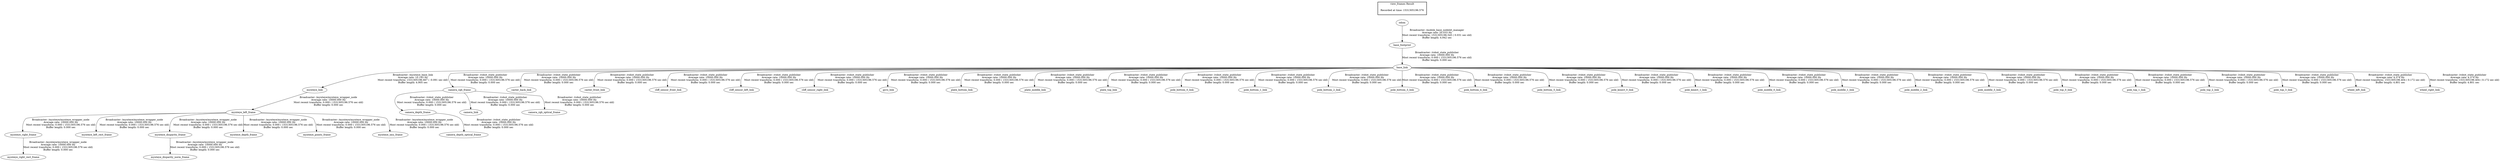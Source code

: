 digraph G {
"mynteye_link" -> "mynteye_left_frame"[label="Broadcaster: /mynteye/mynteye_wrapper_node\nAverage rate: 10000.000 Hz\nMost recent transform: 0.000 ( 1531305196.576 sec old)\nBuffer length: 0.000 sec\n"];
"base_link" -> "mynteye_link"[label="Broadcaster: /mynteye_base_link\nAverage rate: 10.193 Hz\nMost recent transform: 1531305196.667 ( -0.091 sec old)\nBuffer length: 4.905 sec\n"];
"mynteye_left_frame" -> "mynteye_right_frame"[label="Broadcaster: /mynteye/mynteye_wrapper_node\nAverage rate: 10000.000 Hz\nMost recent transform: 0.000 ( 1531305196.576 sec old)\nBuffer length: 0.000 sec\n"];
"mynteye_left_frame" -> "mynteye_left_rect_frame"[label="Broadcaster: /mynteye/mynteye_wrapper_node\nAverage rate: 10000.000 Hz\nMost recent transform: 0.000 ( 1531305196.576 sec old)\nBuffer length: 0.000 sec\n"];
"mynteye_right_frame" -> "mynteye_right_rect_frame"[label="Broadcaster: /mynteye/mynteye_wrapper_node\nAverage rate: 10000.000 Hz\nMost recent transform: 0.000 ( 1531305196.576 sec old)\nBuffer length: 0.000 sec\n"];
"mynteye_left_frame" -> "mynteye_disparity_frame"[label="Broadcaster: /mynteye/mynteye_wrapper_node\nAverage rate: 10000.000 Hz\nMost recent transform: 0.000 ( 1531305196.576 sec old)\nBuffer length: 0.000 sec\n"];
"mynteye_disparity_frame" -> "mynteye_disparity_norm_frame"[label="Broadcaster: /mynteye/mynteye_wrapper_node\nAverage rate: 10000.000 Hz\nMost recent transform: 0.000 ( 1531305196.576 sec old)\nBuffer length: 0.000 sec\n"];
"mynteye_left_frame" -> "mynteye_depth_frame"[label="Broadcaster: /mynteye/mynteye_wrapper_node\nAverage rate: 10000.000 Hz\nMost recent transform: 0.000 ( 1531305196.576 sec old)\nBuffer length: 0.000 sec\n"];
"mynteye_left_frame" -> "mynteye_points_frame"[label="Broadcaster: /mynteye/mynteye_wrapper_node\nAverage rate: 10000.000 Hz\nMost recent transform: 0.000 ( 1531305196.576 sec old)\nBuffer length: 0.000 sec\n"];
"mynteye_left_frame" -> "mynteye_imu_frame"[label="Broadcaster: /mynteye/mynteye_wrapper_node\nAverage rate: 10000.000 Hz\nMost recent transform: 0.000 ( 1531305196.576 sec old)\nBuffer length: 0.000 sec\n"];
"base_footprint" -> "base_link"[label="Broadcaster: /robot_state_publisher\nAverage rate: 10000.000 Hz\nMost recent transform: 0.000 ( 1531305196.576 sec old)\nBuffer length: 0.000 sec\n"];
"odom" -> "base_footprint"[label="Broadcaster: /mobile_base_nodelet_manager\nAverage rate: 20.033 Hz\nMost recent transform: 1531305196.545 ( 0.031 sec old)\nBuffer length: 4.942 sec\n"];
"camera_rgb_frame" -> "camera_depth_frame"[label="Broadcaster: /robot_state_publisher\nAverage rate: 10000.000 Hz\nMost recent transform: 0.000 ( 1531305196.576 sec old)\nBuffer length: 0.000 sec\n"];
"base_link" -> "camera_rgb_frame"[label="Broadcaster: /robot_state_publisher\nAverage rate: 10000.000 Hz\nMost recent transform: 0.000 ( 1531305196.576 sec old)\nBuffer length: 0.000 sec\n"];
"camera_depth_frame" -> "camera_depth_optical_frame"[label="Broadcaster: /robot_state_publisher\nAverage rate: 10000.000 Hz\nMost recent transform: 0.000 ( 1531305196.576 sec old)\nBuffer length: 0.000 sec\n"];
"camera_rgb_frame" -> "camera_link"[label="Broadcaster: /robot_state_publisher\nAverage rate: 10000.000 Hz\nMost recent transform: 0.000 ( 1531305196.576 sec old)\nBuffer length: 0.000 sec\n"];
"camera_rgb_frame" -> "camera_rgb_optical_frame"[label="Broadcaster: /robot_state_publisher\nAverage rate: 10000.000 Hz\nMost recent transform: 0.000 ( 1531305196.576 sec old)\nBuffer length: 0.000 sec\n"];
"base_link" -> "caster_back_link"[label="Broadcaster: /robot_state_publisher\nAverage rate: 10000.000 Hz\nMost recent transform: 0.000 ( 1531305196.576 sec old)\nBuffer length: 0.000 sec\n"];
"base_link" -> "caster_front_link"[label="Broadcaster: /robot_state_publisher\nAverage rate: 10000.000 Hz\nMost recent transform: 0.000 ( 1531305196.576 sec old)\nBuffer length: 0.000 sec\n"];
"base_link" -> "cliff_sensor_front_link"[label="Broadcaster: /robot_state_publisher\nAverage rate: 10000.000 Hz\nMost recent transform: 0.000 ( 1531305196.576 sec old)\nBuffer length: 0.000 sec\n"];
"base_link" -> "cliff_sensor_left_link"[label="Broadcaster: /robot_state_publisher\nAverage rate: 10000.000 Hz\nMost recent transform: 0.000 ( 1531305196.576 sec old)\nBuffer length: 0.000 sec\n"];
"base_link" -> "cliff_sensor_right_link"[label="Broadcaster: /robot_state_publisher\nAverage rate: 10000.000 Hz\nMost recent transform: 0.000 ( 1531305196.576 sec old)\nBuffer length: 0.000 sec\n"];
"base_link" -> "gyro_link"[label="Broadcaster: /robot_state_publisher\nAverage rate: 10000.000 Hz\nMost recent transform: 0.000 ( 1531305196.576 sec old)\nBuffer length: 0.000 sec\n"];
"base_link" -> "plate_bottom_link"[label="Broadcaster: /robot_state_publisher\nAverage rate: 10000.000 Hz\nMost recent transform: 0.000 ( 1531305196.576 sec old)\nBuffer length: 0.000 sec\n"];
"base_link" -> "plate_middle_link"[label="Broadcaster: /robot_state_publisher\nAverage rate: 10000.000 Hz\nMost recent transform: 0.000 ( 1531305196.576 sec old)\nBuffer length: 0.000 sec\n"];
"base_link" -> "plate_top_link"[label="Broadcaster: /robot_state_publisher\nAverage rate: 10000.000 Hz\nMost recent transform: 0.000 ( 1531305196.576 sec old)\nBuffer length: 0.000 sec\n"];
"base_link" -> "pole_bottom_0_link"[label="Broadcaster: /robot_state_publisher\nAverage rate: 10000.000 Hz\nMost recent transform: 0.000 ( 1531305196.576 sec old)\nBuffer length: 0.000 sec\n"];
"base_link" -> "pole_bottom_1_link"[label="Broadcaster: /robot_state_publisher\nAverage rate: 10000.000 Hz\nMost recent transform: 0.000 ( 1531305196.576 sec old)\nBuffer length: 0.000 sec\n"];
"base_link" -> "pole_bottom_2_link"[label="Broadcaster: /robot_state_publisher\nAverage rate: 10000.000 Hz\nMost recent transform: 0.000 ( 1531305196.576 sec old)\nBuffer length: 0.000 sec\n"];
"base_link" -> "pole_bottom_3_link"[label="Broadcaster: /robot_state_publisher\nAverage rate: 10000.000 Hz\nMost recent transform: 0.000 ( 1531305196.576 sec old)\nBuffer length: 0.000 sec\n"];
"base_link" -> "pole_bottom_4_link"[label="Broadcaster: /robot_state_publisher\nAverage rate: 10000.000 Hz\nMost recent transform: 0.000 ( 1531305196.576 sec old)\nBuffer length: 0.000 sec\n"];
"base_link" -> "pole_bottom_5_link"[label="Broadcaster: /robot_state_publisher\nAverage rate: 10000.000 Hz\nMost recent transform: 0.000 ( 1531305196.576 sec old)\nBuffer length: 0.000 sec\n"];
"base_link" -> "pole_kinect_0_link"[label="Broadcaster: /robot_state_publisher\nAverage rate: 10000.000 Hz\nMost recent transform: 0.000 ( 1531305196.576 sec old)\nBuffer length: 0.000 sec\n"];
"base_link" -> "pole_kinect_1_link"[label="Broadcaster: /robot_state_publisher\nAverage rate: 10000.000 Hz\nMost recent transform: 0.000 ( 1531305196.576 sec old)\nBuffer length: 0.000 sec\n"];
"base_link" -> "pole_middle_0_link"[label="Broadcaster: /robot_state_publisher\nAverage rate: 10000.000 Hz\nMost recent transform: 0.000 ( 1531305196.576 sec old)\nBuffer length: 0.000 sec\n"];
"base_link" -> "pole_middle_1_link"[label="Broadcaster: /robot_state_publisher\nAverage rate: 10000.000 Hz\nMost recent transform: 0.000 ( 1531305196.576 sec old)\nBuffer length: 0.000 sec\n"];
"base_link" -> "pole_middle_2_link"[label="Broadcaster: /robot_state_publisher\nAverage rate: 10000.000 Hz\nMost recent transform: 0.000 ( 1531305196.576 sec old)\nBuffer length: 0.000 sec\n"];
"base_link" -> "pole_middle_3_link"[label="Broadcaster: /robot_state_publisher\nAverage rate: 10000.000 Hz\nMost recent transform: 0.000 ( 1531305196.576 sec old)\nBuffer length: 0.000 sec\n"];
"base_link" -> "pole_top_0_link"[label="Broadcaster: /robot_state_publisher\nAverage rate: 10000.000 Hz\nMost recent transform: 0.000 ( 1531305196.576 sec old)\nBuffer length: 0.000 sec\n"];
"base_link" -> "pole_top_1_link"[label="Broadcaster: /robot_state_publisher\nAverage rate: 10000.000 Hz\nMost recent transform: 0.000 ( 1531305196.576 sec old)\nBuffer length: 0.000 sec\n"];
"base_link" -> "pole_top_2_link"[label="Broadcaster: /robot_state_publisher\nAverage rate: 10000.000 Hz\nMost recent transform: 0.000 ( 1531305196.576 sec old)\nBuffer length: 0.000 sec\n"];
"base_link" -> "pole_top_3_link"[label="Broadcaster: /robot_state_publisher\nAverage rate: 10000.000 Hz\nMost recent transform: 0.000 ( 1531305196.576 sec old)\nBuffer length: 0.000 sec\n"];
"base_link" -> "wheel_left_link"[label="Broadcaster: /robot_state_publisher\nAverage rate: 4.374 Hz\nMost recent transform: 1531305196.404 ( 0.172 sec old)\nBuffer length: 4.801 sec\n"];
"base_link" -> "wheel_right_link"[label="Broadcaster: /robot_state_publisher\nAverage rate: 4.374 Hz\nMost recent transform: 1531305196.404 ( 0.172 sec old)\nBuffer length: 4.801 sec\n"];
edge [style=invis];
 subgraph cluster_legend { style=bold; color=black; label ="view_frames Result";
"Recorded at time: 1531305196.576"[ shape=plaintext ] ;
 }->"odom";
}